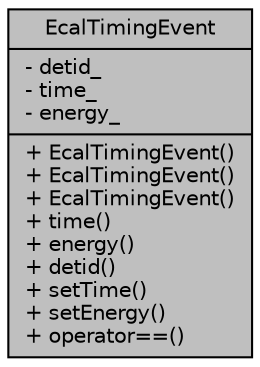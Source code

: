 digraph "EcalTimingEvent"
{
 // INTERACTIVE_SVG=YES
  edge [fontname="Helvetica",fontsize="10",labelfontname="Helvetica",labelfontsize="10"];
  node [fontname="Helvetica",fontsize="10",shape=record];
  Node1 [label="{EcalTimingEvent\n|- detid_\l- time_\l- energy_\l|+ EcalTimingEvent()\l+ EcalTimingEvent()\l+ EcalTimingEvent()\l+ time()\l+ energy()\l+ detid()\l+ setTime()\l+ setEnergy()\l+ operator==()\l}",height=0.2,width=0.4,color="black", fillcolor="grey75", style="filled" fontcolor="black"];
}
